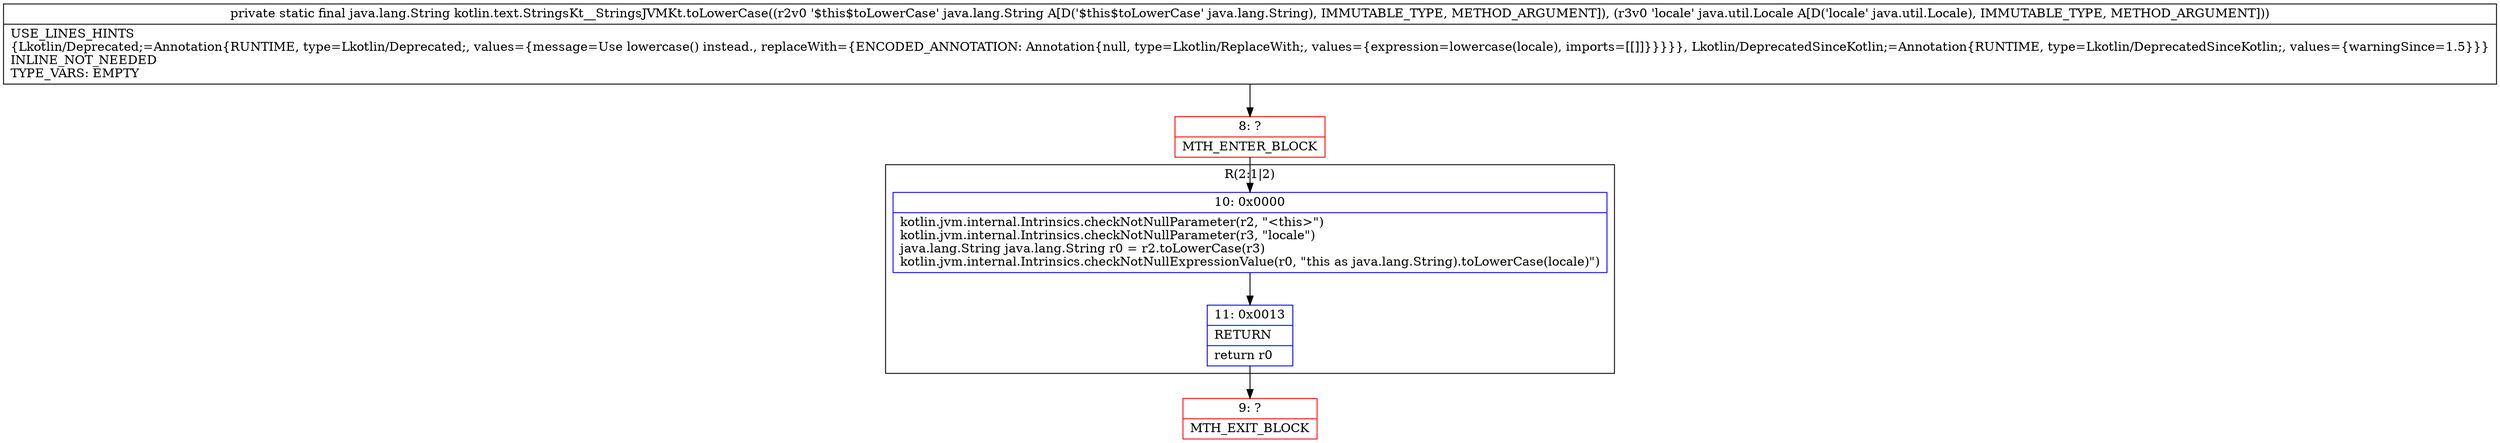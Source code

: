 digraph "CFG forkotlin.text.StringsKt__StringsJVMKt.toLowerCase(Ljava\/lang\/String;Ljava\/util\/Locale;)Ljava\/lang\/String;" {
subgraph cluster_Region_1898842224 {
label = "R(2:1|2)";
node [shape=record,color=blue];
Node_10 [shape=record,label="{10\:\ 0x0000|kotlin.jvm.internal.Intrinsics.checkNotNullParameter(r2, \"\<this\>\")\lkotlin.jvm.internal.Intrinsics.checkNotNullParameter(r3, \"locale\")\ljava.lang.String java.lang.String r0 = r2.toLowerCase(r3)\lkotlin.jvm.internal.Intrinsics.checkNotNullExpressionValue(r0, \"this as java.lang.String).toLowerCase(locale)\")\l}"];
Node_11 [shape=record,label="{11\:\ 0x0013|RETURN\l|return r0\l}"];
}
Node_8 [shape=record,color=red,label="{8\:\ ?|MTH_ENTER_BLOCK\l}"];
Node_9 [shape=record,color=red,label="{9\:\ ?|MTH_EXIT_BLOCK\l}"];
MethodNode[shape=record,label="{private static final java.lang.String kotlin.text.StringsKt__StringsJVMKt.toLowerCase((r2v0 '$this$toLowerCase' java.lang.String A[D('$this$toLowerCase' java.lang.String), IMMUTABLE_TYPE, METHOD_ARGUMENT]), (r3v0 'locale' java.util.Locale A[D('locale' java.util.Locale), IMMUTABLE_TYPE, METHOD_ARGUMENT]))  | USE_LINES_HINTS\l\{Lkotlin\/Deprecated;=Annotation\{RUNTIME, type=Lkotlin\/Deprecated;, values=\{message=Use lowercase() instead., replaceWith=\{ENCODED_ANNOTATION: Annotation\{null, type=Lkotlin\/ReplaceWith;, values=\{expression=lowercase(locale), imports=[[]]\}\}\}\}\}, Lkotlin\/DeprecatedSinceKotlin;=Annotation\{RUNTIME, type=Lkotlin\/DeprecatedSinceKotlin;, values=\{warningSince=1.5\}\}\}\lINLINE_NOT_NEEDED\lTYPE_VARS: EMPTY\l}"];
MethodNode -> Node_8;Node_10 -> Node_11;
Node_11 -> Node_9;
Node_8 -> Node_10;
}

